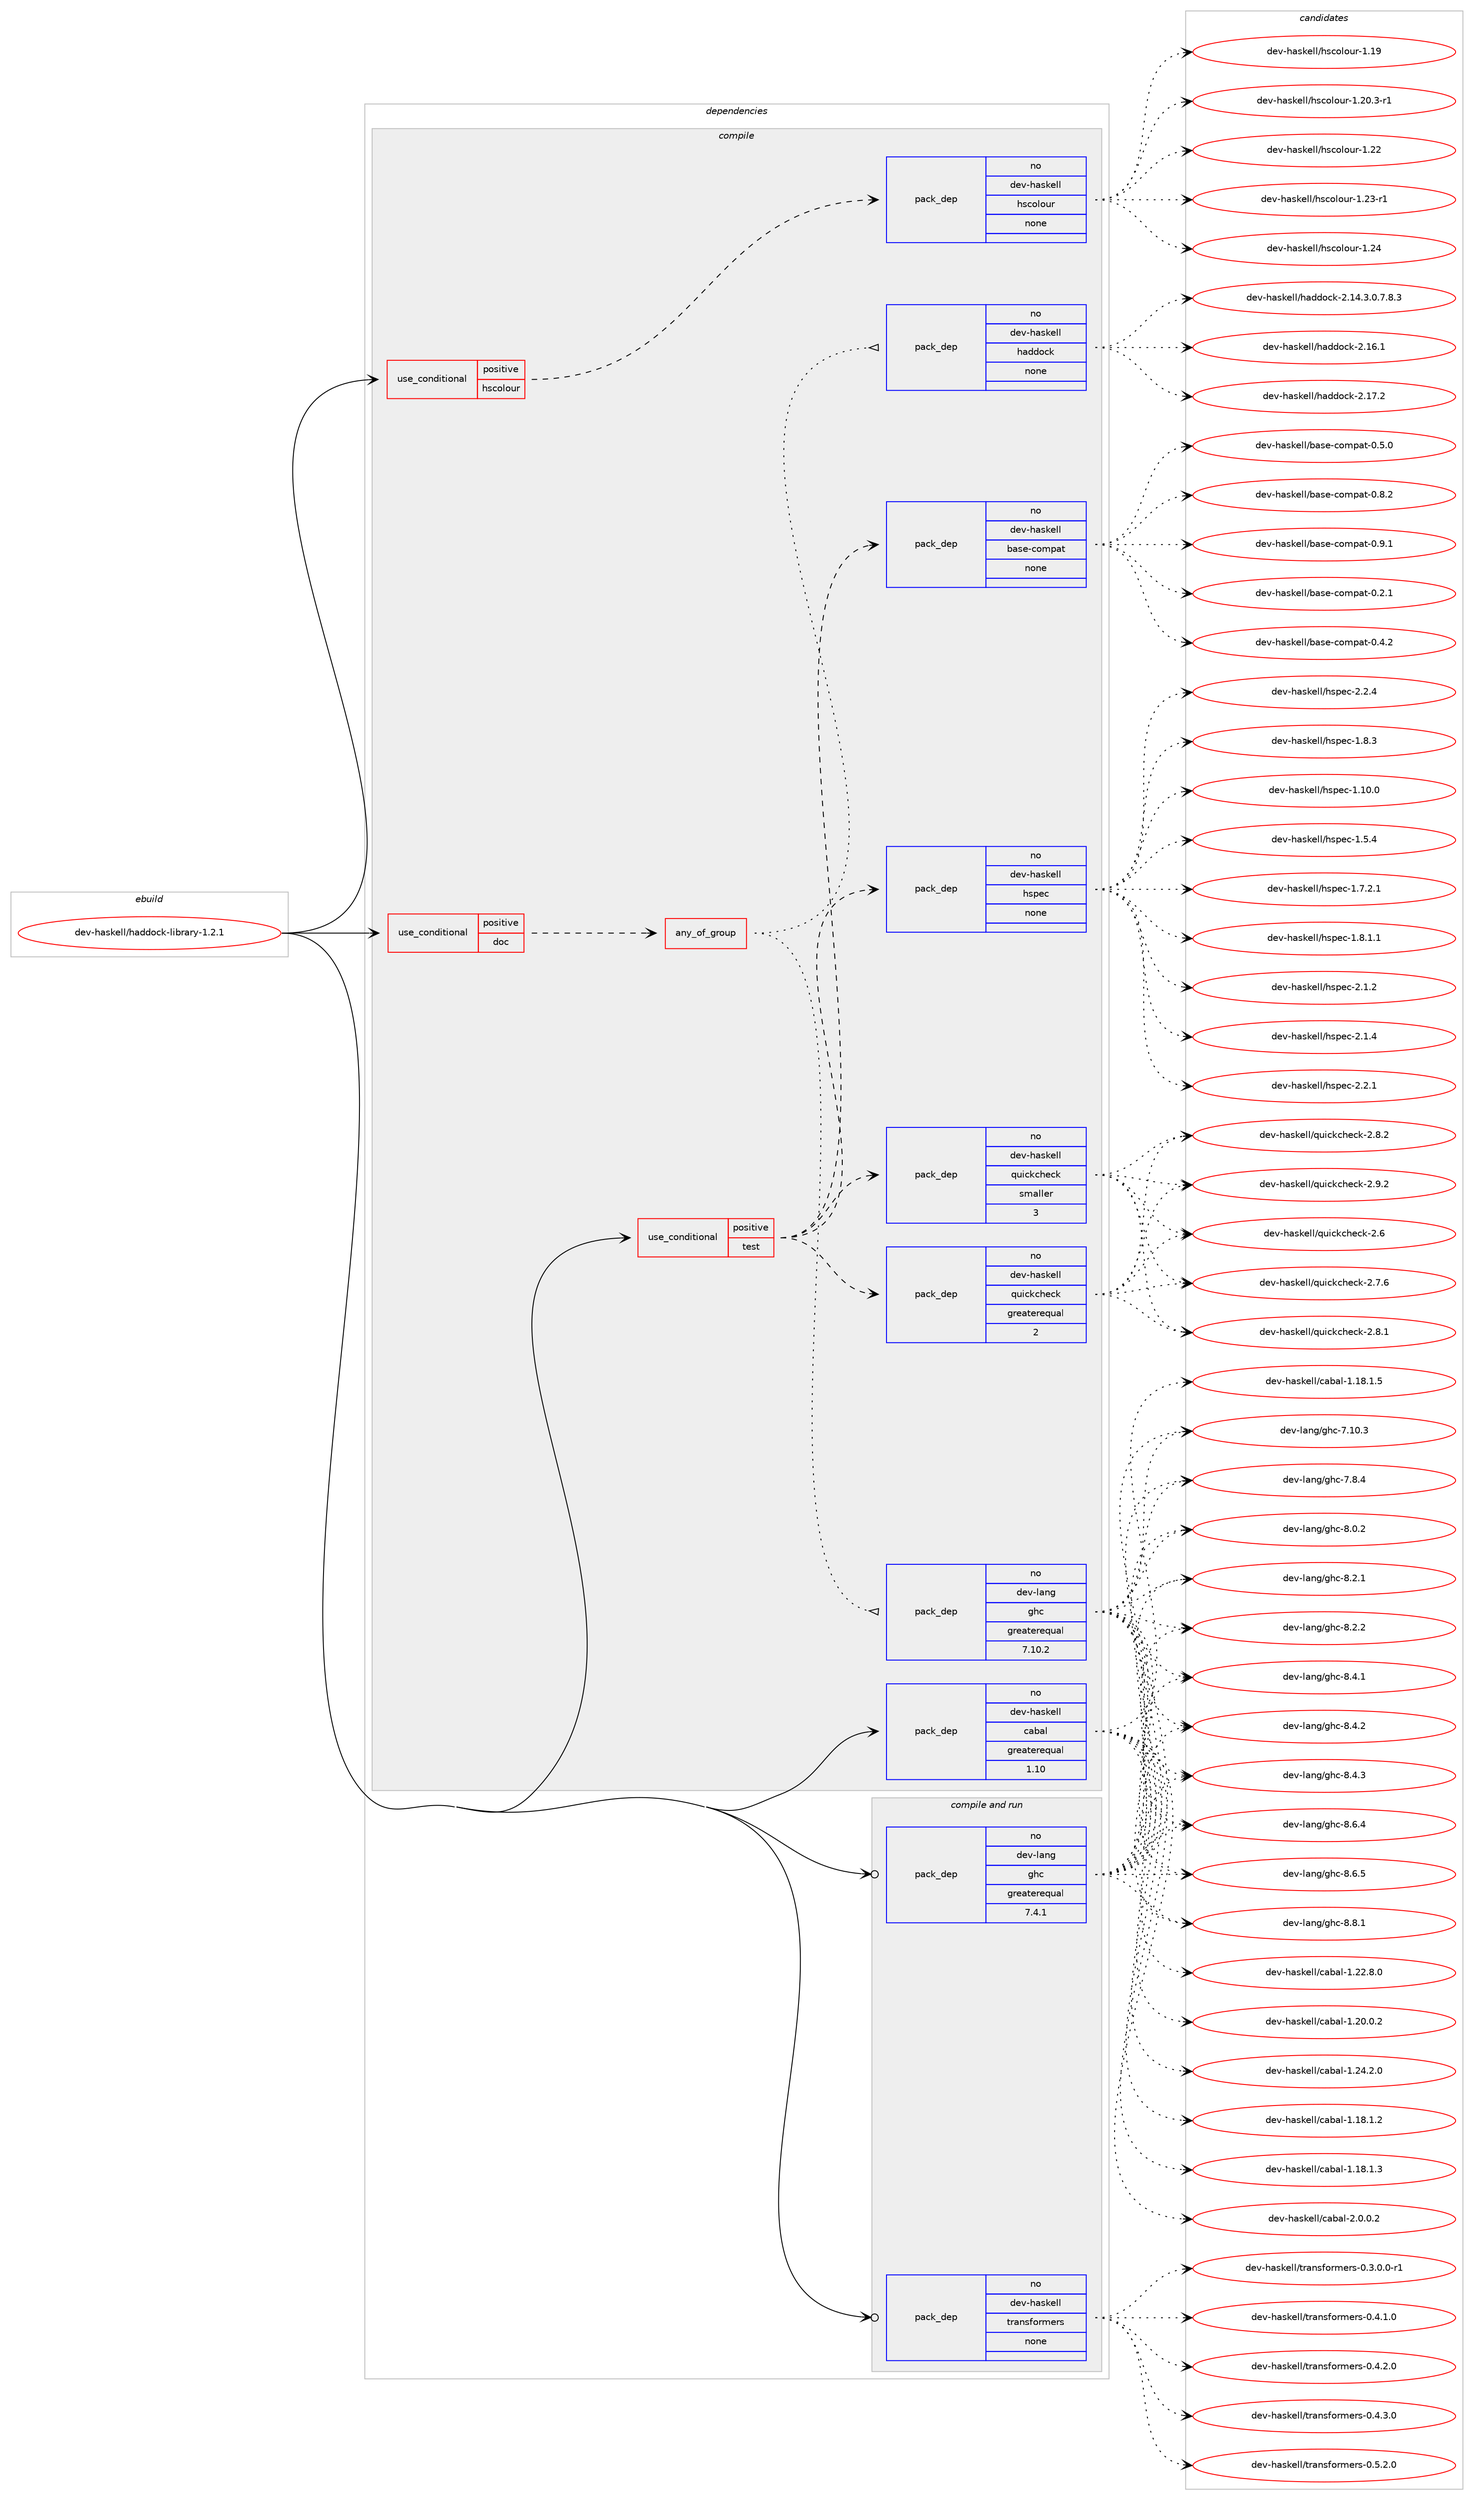 digraph prolog {

# *************
# Graph options
# *************

newrank=true;
concentrate=true;
compound=true;
graph [rankdir=LR,fontname=Helvetica,fontsize=10,ranksep=1.5];#, ranksep=2.5, nodesep=0.2];
edge  [arrowhead=vee];
node  [fontname=Helvetica,fontsize=10];

# **********
# The ebuild
# **********

subgraph cluster_leftcol {
color=gray;
rank=same;
label=<<i>ebuild</i>>;
id [label="dev-haskell/haddock-library-1.2.1", color=red, width=4, href="../dev-haskell/haddock-library-1.2.1.svg"];
}

# ****************
# The dependencies
# ****************

subgraph cluster_midcol {
color=gray;
label=<<i>dependencies</i>>;
subgraph cluster_compile {
fillcolor="#eeeeee";
style=filled;
label=<<i>compile</i>>;
subgraph cond125891 {
dependency533655 [label=<<TABLE BORDER="0" CELLBORDER="1" CELLSPACING="0" CELLPADDING="4"><TR><TD ROWSPAN="3" CELLPADDING="10">use_conditional</TD></TR><TR><TD>positive</TD></TR><TR><TD>doc</TD></TR></TABLE>>, shape=none, color=red];
subgraph any9910 {
dependency533656 [label=<<TABLE BORDER="0" CELLBORDER="1" CELLSPACING="0" CELLPADDING="4"><TR><TD CELLPADDING="10">any_of_group</TD></TR></TABLE>>, shape=none, color=red];subgraph pack397497 {
dependency533657 [label=<<TABLE BORDER="0" CELLBORDER="1" CELLSPACING="0" CELLPADDING="4" WIDTH="220"><TR><TD ROWSPAN="6" CELLPADDING="30">pack_dep</TD></TR><TR><TD WIDTH="110">no</TD></TR><TR><TD>dev-haskell</TD></TR><TR><TD>haddock</TD></TR><TR><TD>none</TD></TR><TR><TD></TD></TR></TABLE>>, shape=none, color=blue];
}
dependency533656:e -> dependency533657:w [weight=20,style="dotted",arrowhead="oinv"];
subgraph pack397498 {
dependency533658 [label=<<TABLE BORDER="0" CELLBORDER="1" CELLSPACING="0" CELLPADDING="4" WIDTH="220"><TR><TD ROWSPAN="6" CELLPADDING="30">pack_dep</TD></TR><TR><TD WIDTH="110">no</TD></TR><TR><TD>dev-lang</TD></TR><TR><TD>ghc</TD></TR><TR><TD>greaterequal</TD></TR><TR><TD>7.10.2</TD></TR></TABLE>>, shape=none, color=blue];
}
dependency533656:e -> dependency533658:w [weight=20,style="dotted",arrowhead="oinv"];
}
dependency533655:e -> dependency533656:w [weight=20,style="dashed",arrowhead="vee"];
}
id:e -> dependency533655:w [weight=20,style="solid",arrowhead="vee"];
subgraph cond125892 {
dependency533659 [label=<<TABLE BORDER="0" CELLBORDER="1" CELLSPACING="0" CELLPADDING="4"><TR><TD ROWSPAN="3" CELLPADDING="10">use_conditional</TD></TR><TR><TD>positive</TD></TR><TR><TD>hscolour</TD></TR></TABLE>>, shape=none, color=red];
subgraph pack397499 {
dependency533660 [label=<<TABLE BORDER="0" CELLBORDER="1" CELLSPACING="0" CELLPADDING="4" WIDTH="220"><TR><TD ROWSPAN="6" CELLPADDING="30">pack_dep</TD></TR><TR><TD WIDTH="110">no</TD></TR><TR><TD>dev-haskell</TD></TR><TR><TD>hscolour</TD></TR><TR><TD>none</TD></TR><TR><TD></TD></TR></TABLE>>, shape=none, color=blue];
}
dependency533659:e -> dependency533660:w [weight=20,style="dashed",arrowhead="vee"];
}
id:e -> dependency533659:w [weight=20,style="solid",arrowhead="vee"];
subgraph cond125893 {
dependency533661 [label=<<TABLE BORDER="0" CELLBORDER="1" CELLSPACING="0" CELLPADDING="4"><TR><TD ROWSPAN="3" CELLPADDING="10">use_conditional</TD></TR><TR><TD>positive</TD></TR><TR><TD>test</TD></TR></TABLE>>, shape=none, color=red];
subgraph pack397500 {
dependency533662 [label=<<TABLE BORDER="0" CELLBORDER="1" CELLSPACING="0" CELLPADDING="4" WIDTH="220"><TR><TD ROWSPAN="6" CELLPADDING="30">pack_dep</TD></TR><TR><TD WIDTH="110">no</TD></TR><TR><TD>dev-haskell</TD></TR><TR><TD>base-compat</TD></TR><TR><TD>none</TD></TR><TR><TD></TD></TR></TABLE>>, shape=none, color=blue];
}
dependency533661:e -> dependency533662:w [weight=20,style="dashed",arrowhead="vee"];
subgraph pack397501 {
dependency533663 [label=<<TABLE BORDER="0" CELLBORDER="1" CELLSPACING="0" CELLPADDING="4" WIDTH="220"><TR><TD ROWSPAN="6" CELLPADDING="30">pack_dep</TD></TR><TR><TD WIDTH="110">no</TD></TR><TR><TD>dev-haskell</TD></TR><TR><TD>hspec</TD></TR><TR><TD>none</TD></TR><TR><TD></TD></TR></TABLE>>, shape=none, color=blue];
}
dependency533661:e -> dependency533663:w [weight=20,style="dashed",arrowhead="vee"];
subgraph pack397502 {
dependency533664 [label=<<TABLE BORDER="0" CELLBORDER="1" CELLSPACING="0" CELLPADDING="4" WIDTH="220"><TR><TD ROWSPAN="6" CELLPADDING="30">pack_dep</TD></TR><TR><TD WIDTH="110">no</TD></TR><TR><TD>dev-haskell</TD></TR><TR><TD>quickcheck</TD></TR><TR><TD>greaterequal</TD></TR><TR><TD>2</TD></TR></TABLE>>, shape=none, color=blue];
}
dependency533661:e -> dependency533664:w [weight=20,style="dashed",arrowhead="vee"];
subgraph pack397503 {
dependency533665 [label=<<TABLE BORDER="0" CELLBORDER="1" CELLSPACING="0" CELLPADDING="4" WIDTH="220"><TR><TD ROWSPAN="6" CELLPADDING="30">pack_dep</TD></TR><TR><TD WIDTH="110">no</TD></TR><TR><TD>dev-haskell</TD></TR><TR><TD>quickcheck</TD></TR><TR><TD>smaller</TD></TR><TR><TD>3</TD></TR></TABLE>>, shape=none, color=blue];
}
dependency533661:e -> dependency533665:w [weight=20,style="dashed",arrowhead="vee"];
}
id:e -> dependency533661:w [weight=20,style="solid",arrowhead="vee"];
subgraph pack397504 {
dependency533666 [label=<<TABLE BORDER="0" CELLBORDER="1" CELLSPACING="0" CELLPADDING="4" WIDTH="220"><TR><TD ROWSPAN="6" CELLPADDING="30">pack_dep</TD></TR><TR><TD WIDTH="110">no</TD></TR><TR><TD>dev-haskell</TD></TR><TR><TD>cabal</TD></TR><TR><TD>greaterequal</TD></TR><TR><TD>1.10</TD></TR></TABLE>>, shape=none, color=blue];
}
id:e -> dependency533666:w [weight=20,style="solid",arrowhead="vee"];
}
subgraph cluster_compileandrun {
fillcolor="#eeeeee";
style=filled;
label=<<i>compile and run</i>>;
subgraph pack397505 {
dependency533667 [label=<<TABLE BORDER="0" CELLBORDER="1" CELLSPACING="0" CELLPADDING="4" WIDTH="220"><TR><TD ROWSPAN="6" CELLPADDING="30">pack_dep</TD></TR><TR><TD WIDTH="110">no</TD></TR><TR><TD>dev-haskell</TD></TR><TR><TD>transformers</TD></TR><TR><TD>none</TD></TR><TR><TD></TD></TR></TABLE>>, shape=none, color=blue];
}
id:e -> dependency533667:w [weight=20,style="solid",arrowhead="odotvee"];
subgraph pack397506 {
dependency533668 [label=<<TABLE BORDER="0" CELLBORDER="1" CELLSPACING="0" CELLPADDING="4" WIDTH="220"><TR><TD ROWSPAN="6" CELLPADDING="30">pack_dep</TD></TR><TR><TD WIDTH="110">no</TD></TR><TR><TD>dev-lang</TD></TR><TR><TD>ghc</TD></TR><TR><TD>greaterequal</TD></TR><TR><TD>7.4.1</TD></TR></TABLE>>, shape=none, color=blue];
}
id:e -> dependency533668:w [weight=20,style="solid",arrowhead="odotvee"];
}
subgraph cluster_run {
fillcolor="#eeeeee";
style=filled;
label=<<i>run</i>>;
}
}

# **************
# The candidates
# **************

subgraph cluster_choices {
rank=same;
color=gray;
label=<<i>candidates</i>>;

subgraph choice397497 {
color=black;
nodesep=1;
choice1001011184510497115107101108108471049710010011199107455046495246514648465546564651 [label="dev-haskell/haddock-2.14.3.0.7.8.3", color=red, width=4,href="../dev-haskell/haddock-2.14.3.0.7.8.3.svg"];
choice100101118451049711510710110810847104971001001119910745504649544649 [label="dev-haskell/haddock-2.16.1", color=red, width=4,href="../dev-haskell/haddock-2.16.1.svg"];
choice100101118451049711510710110810847104971001001119910745504649554650 [label="dev-haskell/haddock-2.17.2", color=red, width=4,href="../dev-haskell/haddock-2.17.2.svg"];
dependency533657:e -> choice1001011184510497115107101108108471049710010011199107455046495246514648465546564651:w [style=dotted,weight="100"];
dependency533657:e -> choice100101118451049711510710110810847104971001001119910745504649544649:w [style=dotted,weight="100"];
dependency533657:e -> choice100101118451049711510710110810847104971001001119910745504649554650:w [style=dotted,weight="100"];
}
subgraph choice397498 {
color=black;
nodesep=1;
choice1001011184510897110103471031049945554649484651 [label="dev-lang/ghc-7.10.3", color=red, width=4,href="../dev-lang/ghc-7.10.3.svg"];
choice10010111845108971101034710310499455546564652 [label="dev-lang/ghc-7.8.4", color=red, width=4,href="../dev-lang/ghc-7.8.4.svg"];
choice10010111845108971101034710310499455646484650 [label="dev-lang/ghc-8.0.2", color=red, width=4,href="../dev-lang/ghc-8.0.2.svg"];
choice10010111845108971101034710310499455646504649 [label="dev-lang/ghc-8.2.1", color=red, width=4,href="../dev-lang/ghc-8.2.1.svg"];
choice10010111845108971101034710310499455646504650 [label="dev-lang/ghc-8.2.2", color=red, width=4,href="../dev-lang/ghc-8.2.2.svg"];
choice10010111845108971101034710310499455646524649 [label="dev-lang/ghc-8.4.1", color=red, width=4,href="../dev-lang/ghc-8.4.1.svg"];
choice10010111845108971101034710310499455646524650 [label="dev-lang/ghc-8.4.2", color=red, width=4,href="../dev-lang/ghc-8.4.2.svg"];
choice10010111845108971101034710310499455646524651 [label="dev-lang/ghc-8.4.3", color=red, width=4,href="../dev-lang/ghc-8.4.3.svg"];
choice10010111845108971101034710310499455646544652 [label="dev-lang/ghc-8.6.4", color=red, width=4,href="../dev-lang/ghc-8.6.4.svg"];
choice10010111845108971101034710310499455646544653 [label="dev-lang/ghc-8.6.5", color=red, width=4,href="../dev-lang/ghc-8.6.5.svg"];
choice10010111845108971101034710310499455646564649 [label="dev-lang/ghc-8.8.1", color=red, width=4,href="../dev-lang/ghc-8.8.1.svg"];
dependency533658:e -> choice1001011184510897110103471031049945554649484651:w [style=dotted,weight="100"];
dependency533658:e -> choice10010111845108971101034710310499455546564652:w [style=dotted,weight="100"];
dependency533658:e -> choice10010111845108971101034710310499455646484650:w [style=dotted,weight="100"];
dependency533658:e -> choice10010111845108971101034710310499455646504649:w [style=dotted,weight="100"];
dependency533658:e -> choice10010111845108971101034710310499455646504650:w [style=dotted,weight="100"];
dependency533658:e -> choice10010111845108971101034710310499455646524649:w [style=dotted,weight="100"];
dependency533658:e -> choice10010111845108971101034710310499455646524650:w [style=dotted,weight="100"];
dependency533658:e -> choice10010111845108971101034710310499455646524651:w [style=dotted,weight="100"];
dependency533658:e -> choice10010111845108971101034710310499455646544652:w [style=dotted,weight="100"];
dependency533658:e -> choice10010111845108971101034710310499455646544653:w [style=dotted,weight="100"];
dependency533658:e -> choice10010111845108971101034710310499455646564649:w [style=dotted,weight="100"];
}
subgraph choice397499 {
color=black;
nodesep=1;
choice100101118451049711510710110810847104115991111081111171144549464957 [label="dev-haskell/hscolour-1.19", color=red, width=4,href="../dev-haskell/hscolour-1.19.svg"];
choice10010111845104971151071011081084710411599111108111117114454946504846514511449 [label="dev-haskell/hscolour-1.20.3-r1", color=red, width=4,href="../dev-haskell/hscolour-1.20.3-r1.svg"];
choice100101118451049711510710110810847104115991111081111171144549465050 [label="dev-haskell/hscolour-1.22", color=red, width=4,href="../dev-haskell/hscolour-1.22.svg"];
choice1001011184510497115107101108108471041159911110811111711445494650514511449 [label="dev-haskell/hscolour-1.23-r1", color=red, width=4,href="../dev-haskell/hscolour-1.23-r1.svg"];
choice100101118451049711510710110810847104115991111081111171144549465052 [label="dev-haskell/hscolour-1.24", color=red, width=4,href="../dev-haskell/hscolour-1.24.svg"];
dependency533660:e -> choice100101118451049711510710110810847104115991111081111171144549464957:w [style=dotted,weight="100"];
dependency533660:e -> choice10010111845104971151071011081084710411599111108111117114454946504846514511449:w [style=dotted,weight="100"];
dependency533660:e -> choice100101118451049711510710110810847104115991111081111171144549465050:w [style=dotted,weight="100"];
dependency533660:e -> choice1001011184510497115107101108108471041159911110811111711445494650514511449:w [style=dotted,weight="100"];
dependency533660:e -> choice100101118451049711510710110810847104115991111081111171144549465052:w [style=dotted,weight="100"];
}
subgraph choice397500 {
color=black;
nodesep=1;
choice1001011184510497115107101108108479897115101459911110911297116454846504649 [label="dev-haskell/base-compat-0.2.1", color=red, width=4,href="../dev-haskell/base-compat-0.2.1.svg"];
choice1001011184510497115107101108108479897115101459911110911297116454846524650 [label="dev-haskell/base-compat-0.4.2", color=red, width=4,href="../dev-haskell/base-compat-0.4.2.svg"];
choice1001011184510497115107101108108479897115101459911110911297116454846534648 [label="dev-haskell/base-compat-0.5.0", color=red, width=4,href="../dev-haskell/base-compat-0.5.0.svg"];
choice1001011184510497115107101108108479897115101459911110911297116454846564650 [label="dev-haskell/base-compat-0.8.2", color=red, width=4,href="../dev-haskell/base-compat-0.8.2.svg"];
choice1001011184510497115107101108108479897115101459911110911297116454846574649 [label="dev-haskell/base-compat-0.9.1", color=red, width=4,href="../dev-haskell/base-compat-0.9.1.svg"];
dependency533662:e -> choice1001011184510497115107101108108479897115101459911110911297116454846504649:w [style=dotted,weight="100"];
dependency533662:e -> choice1001011184510497115107101108108479897115101459911110911297116454846524650:w [style=dotted,weight="100"];
dependency533662:e -> choice1001011184510497115107101108108479897115101459911110911297116454846534648:w [style=dotted,weight="100"];
dependency533662:e -> choice1001011184510497115107101108108479897115101459911110911297116454846564650:w [style=dotted,weight="100"];
dependency533662:e -> choice1001011184510497115107101108108479897115101459911110911297116454846574649:w [style=dotted,weight="100"];
}
subgraph choice397501 {
color=black;
nodesep=1;
choice1001011184510497115107101108108471041151121019945494649484648 [label="dev-haskell/hspec-1.10.0", color=red, width=4,href="../dev-haskell/hspec-1.10.0.svg"];
choice10010111845104971151071011081084710411511210199454946534652 [label="dev-haskell/hspec-1.5.4", color=red, width=4,href="../dev-haskell/hspec-1.5.4.svg"];
choice100101118451049711510710110810847104115112101994549465546504649 [label="dev-haskell/hspec-1.7.2.1", color=red, width=4,href="../dev-haskell/hspec-1.7.2.1.svg"];
choice100101118451049711510710110810847104115112101994549465646494649 [label="dev-haskell/hspec-1.8.1.1", color=red, width=4,href="../dev-haskell/hspec-1.8.1.1.svg"];
choice10010111845104971151071011081084710411511210199454946564651 [label="dev-haskell/hspec-1.8.3", color=red, width=4,href="../dev-haskell/hspec-1.8.3.svg"];
choice10010111845104971151071011081084710411511210199455046494650 [label="dev-haskell/hspec-2.1.2", color=red, width=4,href="../dev-haskell/hspec-2.1.2.svg"];
choice10010111845104971151071011081084710411511210199455046494652 [label="dev-haskell/hspec-2.1.4", color=red, width=4,href="../dev-haskell/hspec-2.1.4.svg"];
choice10010111845104971151071011081084710411511210199455046504649 [label="dev-haskell/hspec-2.2.1", color=red, width=4,href="../dev-haskell/hspec-2.2.1.svg"];
choice10010111845104971151071011081084710411511210199455046504652 [label="dev-haskell/hspec-2.2.4", color=red, width=4,href="../dev-haskell/hspec-2.2.4.svg"];
dependency533663:e -> choice1001011184510497115107101108108471041151121019945494649484648:w [style=dotted,weight="100"];
dependency533663:e -> choice10010111845104971151071011081084710411511210199454946534652:w [style=dotted,weight="100"];
dependency533663:e -> choice100101118451049711510710110810847104115112101994549465546504649:w [style=dotted,weight="100"];
dependency533663:e -> choice100101118451049711510710110810847104115112101994549465646494649:w [style=dotted,weight="100"];
dependency533663:e -> choice10010111845104971151071011081084710411511210199454946564651:w [style=dotted,weight="100"];
dependency533663:e -> choice10010111845104971151071011081084710411511210199455046494650:w [style=dotted,weight="100"];
dependency533663:e -> choice10010111845104971151071011081084710411511210199455046494652:w [style=dotted,weight="100"];
dependency533663:e -> choice10010111845104971151071011081084710411511210199455046504649:w [style=dotted,weight="100"];
dependency533663:e -> choice10010111845104971151071011081084710411511210199455046504652:w [style=dotted,weight="100"];
}
subgraph choice397502 {
color=black;
nodesep=1;
choice10010111845104971151071011081084711311710599107991041019910745504654 [label="dev-haskell/quickcheck-2.6", color=red, width=4,href="../dev-haskell/quickcheck-2.6.svg"];
choice100101118451049711510710110810847113117105991079910410199107455046554654 [label="dev-haskell/quickcheck-2.7.6", color=red, width=4,href="../dev-haskell/quickcheck-2.7.6.svg"];
choice100101118451049711510710110810847113117105991079910410199107455046564649 [label="dev-haskell/quickcheck-2.8.1", color=red, width=4,href="../dev-haskell/quickcheck-2.8.1.svg"];
choice100101118451049711510710110810847113117105991079910410199107455046564650 [label="dev-haskell/quickcheck-2.8.2", color=red, width=4,href="../dev-haskell/quickcheck-2.8.2.svg"];
choice100101118451049711510710110810847113117105991079910410199107455046574650 [label="dev-haskell/quickcheck-2.9.2", color=red, width=4,href="../dev-haskell/quickcheck-2.9.2.svg"];
dependency533664:e -> choice10010111845104971151071011081084711311710599107991041019910745504654:w [style=dotted,weight="100"];
dependency533664:e -> choice100101118451049711510710110810847113117105991079910410199107455046554654:w [style=dotted,weight="100"];
dependency533664:e -> choice100101118451049711510710110810847113117105991079910410199107455046564649:w [style=dotted,weight="100"];
dependency533664:e -> choice100101118451049711510710110810847113117105991079910410199107455046564650:w [style=dotted,weight="100"];
dependency533664:e -> choice100101118451049711510710110810847113117105991079910410199107455046574650:w [style=dotted,weight="100"];
}
subgraph choice397503 {
color=black;
nodesep=1;
choice10010111845104971151071011081084711311710599107991041019910745504654 [label="dev-haskell/quickcheck-2.6", color=red, width=4,href="../dev-haskell/quickcheck-2.6.svg"];
choice100101118451049711510710110810847113117105991079910410199107455046554654 [label="dev-haskell/quickcheck-2.7.6", color=red, width=4,href="../dev-haskell/quickcheck-2.7.6.svg"];
choice100101118451049711510710110810847113117105991079910410199107455046564649 [label="dev-haskell/quickcheck-2.8.1", color=red, width=4,href="../dev-haskell/quickcheck-2.8.1.svg"];
choice100101118451049711510710110810847113117105991079910410199107455046564650 [label="dev-haskell/quickcheck-2.8.2", color=red, width=4,href="../dev-haskell/quickcheck-2.8.2.svg"];
choice100101118451049711510710110810847113117105991079910410199107455046574650 [label="dev-haskell/quickcheck-2.9.2", color=red, width=4,href="../dev-haskell/quickcheck-2.9.2.svg"];
dependency533665:e -> choice10010111845104971151071011081084711311710599107991041019910745504654:w [style=dotted,weight="100"];
dependency533665:e -> choice100101118451049711510710110810847113117105991079910410199107455046554654:w [style=dotted,weight="100"];
dependency533665:e -> choice100101118451049711510710110810847113117105991079910410199107455046564649:w [style=dotted,weight="100"];
dependency533665:e -> choice100101118451049711510710110810847113117105991079910410199107455046564650:w [style=dotted,weight="100"];
dependency533665:e -> choice100101118451049711510710110810847113117105991079910410199107455046574650:w [style=dotted,weight="100"];
}
subgraph choice397504 {
color=black;
nodesep=1;
choice10010111845104971151071011081084799979897108454946495646494650 [label="dev-haskell/cabal-1.18.1.2", color=red, width=4,href="../dev-haskell/cabal-1.18.1.2.svg"];
choice10010111845104971151071011081084799979897108454946495646494651 [label="dev-haskell/cabal-1.18.1.3", color=red, width=4,href="../dev-haskell/cabal-1.18.1.3.svg"];
choice10010111845104971151071011081084799979897108454946495646494653 [label="dev-haskell/cabal-1.18.1.5", color=red, width=4,href="../dev-haskell/cabal-1.18.1.5.svg"];
choice10010111845104971151071011081084799979897108454946504846484650 [label="dev-haskell/cabal-1.20.0.2", color=red, width=4,href="../dev-haskell/cabal-1.20.0.2.svg"];
choice10010111845104971151071011081084799979897108454946505046564648 [label="dev-haskell/cabal-1.22.8.0", color=red, width=4,href="../dev-haskell/cabal-1.22.8.0.svg"];
choice10010111845104971151071011081084799979897108454946505246504648 [label="dev-haskell/cabal-1.24.2.0", color=red, width=4,href="../dev-haskell/cabal-1.24.2.0.svg"];
choice100101118451049711510710110810847999798971084550464846484650 [label="dev-haskell/cabal-2.0.0.2", color=red, width=4,href="../dev-haskell/cabal-2.0.0.2.svg"];
dependency533666:e -> choice10010111845104971151071011081084799979897108454946495646494650:w [style=dotted,weight="100"];
dependency533666:e -> choice10010111845104971151071011081084799979897108454946495646494651:w [style=dotted,weight="100"];
dependency533666:e -> choice10010111845104971151071011081084799979897108454946495646494653:w [style=dotted,weight="100"];
dependency533666:e -> choice10010111845104971151071011081084799979897108454946504846484650:w [style=dotted,weight="100"];
dependency533666:e -> choice10010111845104971151071011081084799979897108454946505046564648:w [style=dotted,weight="100"];
dependency533666:e -> choice10010111845104971151071011081084799979897108454946505246504648:w [style=dotted,weight="100"];
dependency533666:e -> choice100101118451049711510710110810847999798971084550464846484650:w [style=dotted,weight="100"];
}
subgraph choice397505 {
color=black;
nodesep=1;
choice1001011184510497115107101108108471161149711011510211111410910111411545484651464846484511449 [label="dev-haskell/transformers-0.3.0.0-r1", color=red, width=4,href="../dev-haskell/transformers-0.3.0.0-r1.svg"];
choice100101118451049711510710110810847116114971101151021111141091011141154548465246494648 [label="dev-haskell/transformers-0.4.1.0", color=red, width=4,href="../dev-haskell/transformers-0.4.1.0.svg"];
choice100101118451049711510710110810847116114971101151021111141091011141154548465246504648 [label="dev-haskell/transformers-0.4.2.0", color=red, width=4,href="../dev-haskell/transformers-0.4.2.0.svg"];
choice100101118451049711510710110810847116114971101151021111141091011141154548465246514648 [label="dev-haskell/transformers-0.4.3.0", color=red, width=4,href="../dev-haskell/transformers-0.4.3.0.svg"];
choice100101118451049711510710110810847116114971101151021111141091011141154548465346504648 [label="dev-haskell/transformers-0.5.2.0", color=red, width=4,href="../dev-haskell/transformers-0.5.2.0.svg"];
dependency533667:e -> choice1001011184510497115107101108108471161149711011510211111410910111411545484651464846484511449:w [style=dotted,weight="100"];
dependency533667:e -> choice100101118451049711510710110810847116114971101151021111141091011141154548465246494648:w [style=dotted,weight="100"];
dependency533667:e -> choice100101118451049711510710110810847116114971101151021111141091011141154548465246504648:w [style=dotted,weight="100"];
dependency533667:e -> choice100101118451049711510710110810847116114971101151021111141091011141154548465246514648:w [style=dotted,weight="100"];
dependency533667:e -> choice100101118451049711510710110810847116114971101151021111141091011141154548465346504648:w [style=dotted,weight="100"];
}
subgraph choice397506 {
color=black;
nodesep=1;
choice1001011184510897110103471031049945554649484651 [label="dev-lang/ghc-7.10.3", color=red, width=4,href="../dev-lang/ghc-7.10.3.svg"];
choice10010111845108971101034710310499455546564652 [label="dev-lang/ghc-7.8.4", color=red, width=4,href="../dev-lang/ghc-7.8.4.svg"];
choice10010111845108971101034710310499455646484650 [label="dev-lang/ghc-8.0.2", color=red, width=4,href="../dev-lang/ghc-8.0.2.svg"];
choice10010111845108971101034710310499455646504649 [label="dev-lang/ghc-8.2.1", color=red, width=4,href="../dev-lang/ghc-8.2.1.svg"];
choice10010111845108971101034710310499455646504650 [label="dev-lang/ghc-8.2.2", color=red, width=4,href="../dev-lang/ghc-8.2.2.svg"];
choice10010111845108971101034710310499455646524649 [label="dev-lang/ghc-8.4.1", color=red, width=4,href="../dev-lang/ghc-8.4.1.svg"];
choice10010111845108971101034710310499455646524650 [label="dev-lang/ghc-8.4.2", color=red, width=4,href="../dev-lang/ghc-8.4.2.svg"];
choice10010111845108971101034710310499455646524651 [label="dev-lang/ghc-8.4.3", color=red, width=4,href="../dev-lang/ghc-8.4.3.svg"];
choice10010111845108971101034710310499455646544652 [label="dev-lang/ghc-8.6.4", color=red, width=4,href="../dev-lang/ghc-8.6.4.svg"];
choice10010111845108971101034710310499455646544653 [label="dev-lang/ghc-8.6.5", color=red, width=4,href="../dev-lang/ghc-8.6.5.svg"];
choice10010111845108971101034710310499455646564649 [label="dev-lang/ghc-8.8.1", color=red, width=4,href="../dev-lang/ghc-8.8.1.svg"];
dependency533668:e -> choice1001011184510897110103471031049945554649484651:w [style=dotted,weight="100"];
dependency533668:e -> choice10010111845108971101034710310499455546564652:w [style=dotted,weight="100"];
dependency533668:e -> choice10010111845108971101034710310499455646484650:w [style=dotted,weight="100"];
dependency533668:e -> choice10010111845108971101034710310499455646504649:w [style=dotted,weight="100"];
dependency533668:e -> choice10010111845108971101034710310499455646504650:w [style=dotted,weight="100"];
dependency533668:e -> choice10010111845108971101034710310499455646524649:w [style=dotted,weight="100"];
dependency533668:e -> choice10010111845108971101034710310499455646524650:w [style=dotted,weight="100"];
dependency533668:e -> choice10010111845108971101034710310499455646524651:w [style=dotted,weight="100"];
dependency533668:e -> choice10010111845108971101034710310499455646544652:w [style=dotted,weight="100"];
dependency533668:e -> choice10010111845108971101034710310499455646544653:w [style=dotted,weight="100"];
dependency533668:e -> choice10010111845108971101034710310499455646564649:w [style=dotted,weight="100"];
}
}

}
